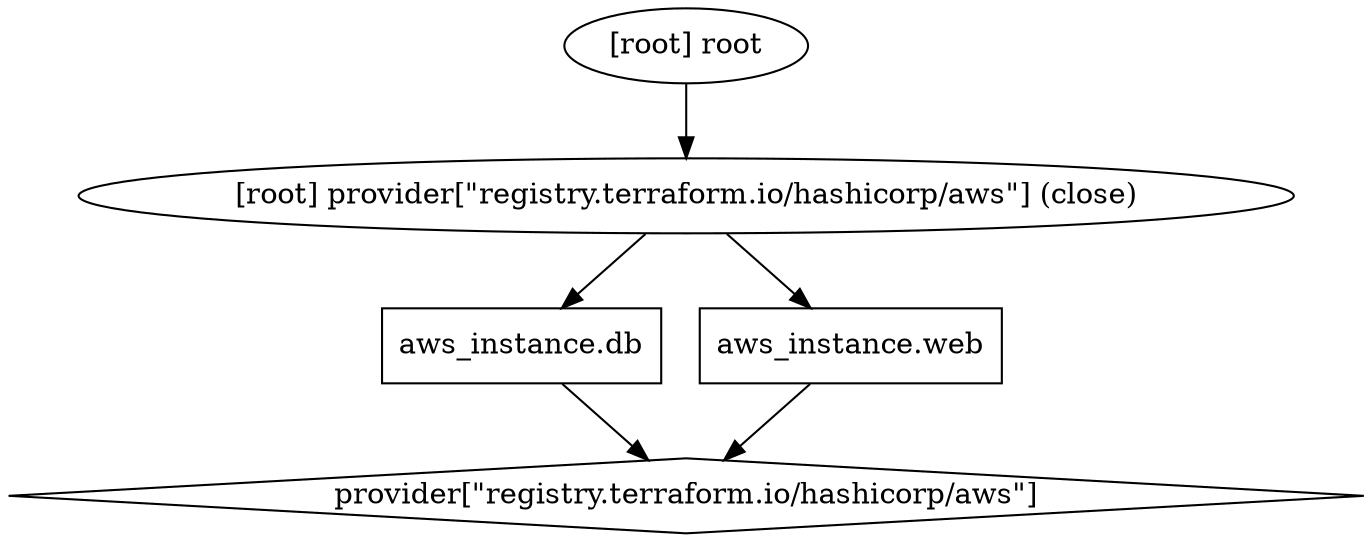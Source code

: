 digraph {
	compound = "true"
	newrank = "true"
	subgraph "root" {
		"[root] aws_instance.db (expand)" [label = "aws_instance.db", shape = "box"]
		"[root] aws_instance.web (expand)" [label = "aws_instance.web", shape = "box"]
		"[root] provider[\"registry.terraform.io/hashicorp/aws\"]" [label = "provider[\"registry.terraform.io/hashicorp/aws\"]", shape = "diamond"]
		"[root] aws_instance.db (expand)" -> "[root] provider[\"registry.terraform.io/hashicorp/aws\"]"
		"[root] aws_instance.web (expand)" -> "[root] provider[\"registry.terraform.io/hashicorp/aws\"]"
		"[root] provider[\"registry.terraform.io/hashicorp/aws\"] (close)" -> "[root] aws_instance.db (expand)"
		"[root] provider[\"registry.terraform.io/hashicorp/aws\"] (close)" -> "[root] aws_instance.web (expand)"
		"[root] root" -> "[root] provider[\"registry.terraform.io/hashicorp/aws\"] (close)"
	}
}

